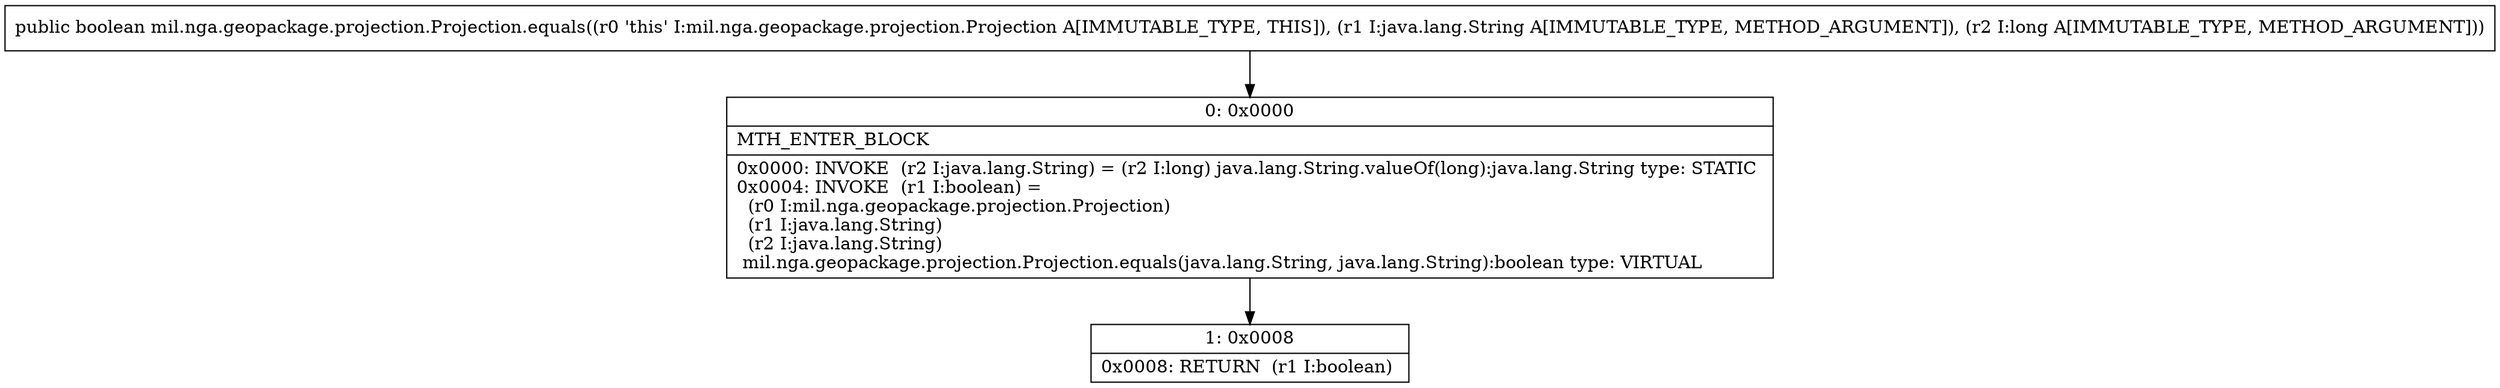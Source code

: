 digraph "CFG formil.nga.geopackage.projection.Projection.equals(Ljava\/lang\/String;J)Z" {
Node_0 [shape=record,label="{0\:\ 0x0000|MTH_ENTER_BLOCK\l|0x0000: INVOKE  (r2 I:java.lang.String) = (r2 I:long) java.lang.String.valueOf(long):java.lang.String type: STATIC \l0x0004: INVOKE  (r1 I:boolean) = \l  (r0 I:mil.nga.geopackage.projection.Projection)\l  (r1 I:java.lang.String)\l  (r2 I:java.lang.String)\l mil.nga.geopackage.projection.Projection.equals(java.lang.String, java.lang.String):boolean type: VIRTUAL \l}"];
Node_1 [shape=record,label="{1\:\ 0x0008|0x0008: RETURN  (r1 I:boolean) \l}"];
MethodNode[shape=record,label="{public boolean mil.nga.geopackage.projection.Projection.equals((r0 'this' I:mil.nga.geopackage.projection.Projection A[IMMUTABLE_TYPE, THIS]), (r1 I:java.lang.String A[IMMUTABLE_TYPE, METHOD_ARGUMENT]), (r2 I:long A[IMMUTABLE_TYPE, METHOD_ARGUMENT])) }"];
MethodNode -> Node_0;
Node_0 -> Node_1;
}

